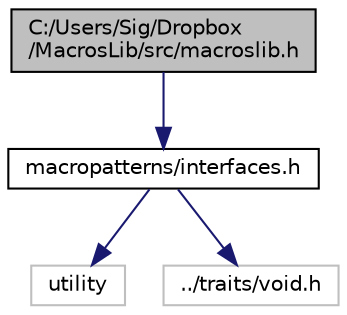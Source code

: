 digraph "C:/Users/Sig/Dropbox/MacrosLib/src/macroslib.h"
{
 // LATEX_PDF_SIZE
  edge [fontname="Helvetica",fontsize="10",labelfontname="Helvetica",labelfontsize="10"];
  node [fontname="Helvetica",fontsize="10",shape=record];
  Node1 [label="C:/Users/Sig/Dropbox\l/MacrosLib/src/macroslib.h",height=0.2,width=0.4,color="black", fillcolor="grey75", style="filled", fontcolor="black",tooltip="Main file for MacrosLib include."];
  Node1 -> Node2 [color="midnightblue",fontsize="10",style="solid",fontname="Helvetica"];
  Node2 [label="macropatterns/interfaces.h",height=0.2,width=0.4,color="black", fillcolor="white", style="filled",URL="$interfaces_8h_source.html",tooltip=" "];
  Node2 -> Node3 [color="midnightblue",fontsize="10",style="solid",fontname="Helvetica"];
  Node3 [label="utility",height=0.2,width=0.4,color="grey75", fillcolor="white", style="filled",tooltip=" "];
  Node2 -> Node4 [color="midnightblue",fontsize="10",style="solid",fontname="Helvetica"];
  Node4 [label="../traits/void.h",height=0.2,width=0.4,color="grey75", fillcolor="white", style="filled",tooltip=" "];
}
